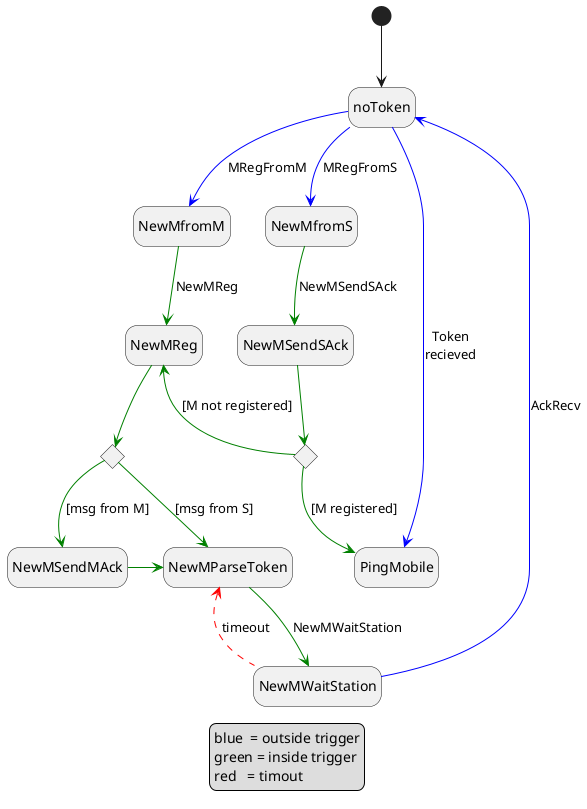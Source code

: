 @startuml diagram
hide empty description

state noToken
state NewMfromM
state NewMReg
state NewMSendMAck
state NewMParseToken
state NewMWaitStation
state NewMSendSAck
state NewMfromS
state PingMobile

state c <<choice>>
state d <<choice>>

[*] -d-> noToken

' [#blue]
' [#green]
' [#red,dashed]

noToken         -d[#blue]->         NewMfromM : MRegFromM
NewMfromM       -d[#green]->        NewMReg : NewMReg
NewMSendMAck    -r[#green]->        NewMParseToken 

noToken         -d[#blue]->         PingMobile : Token\nrecieved

noToken         -d[#blue]->         NewMfromS : MRegFromS
NewMfromS       -d[#green]->        NewMSendSAck : NewMSendSAck
NewMSendSAck    -d[#green]->        d
d               -l[#green]->        NewMReg : [M not registered]
d               -d[#green]->        PingMobile : [M registered]

NewMReg         -d[#green]->        c
c               -d[#green]->        NewMSendMAck : [msg from M]
c               -d[#green]->        NewMParseToken : [msg from S]

NewMParseToken  -d[#green]->        NewMWaitStation : NewMWaitStation
NewMWaitStation -u[#red,dashed]->   NewMParseToken : timeout

NewMWaitStation -u[#blue]->  noToken : AckRecv


legend
blue  = outside trigger
green = inside trigger
red   = timout
end legend
@enduml
